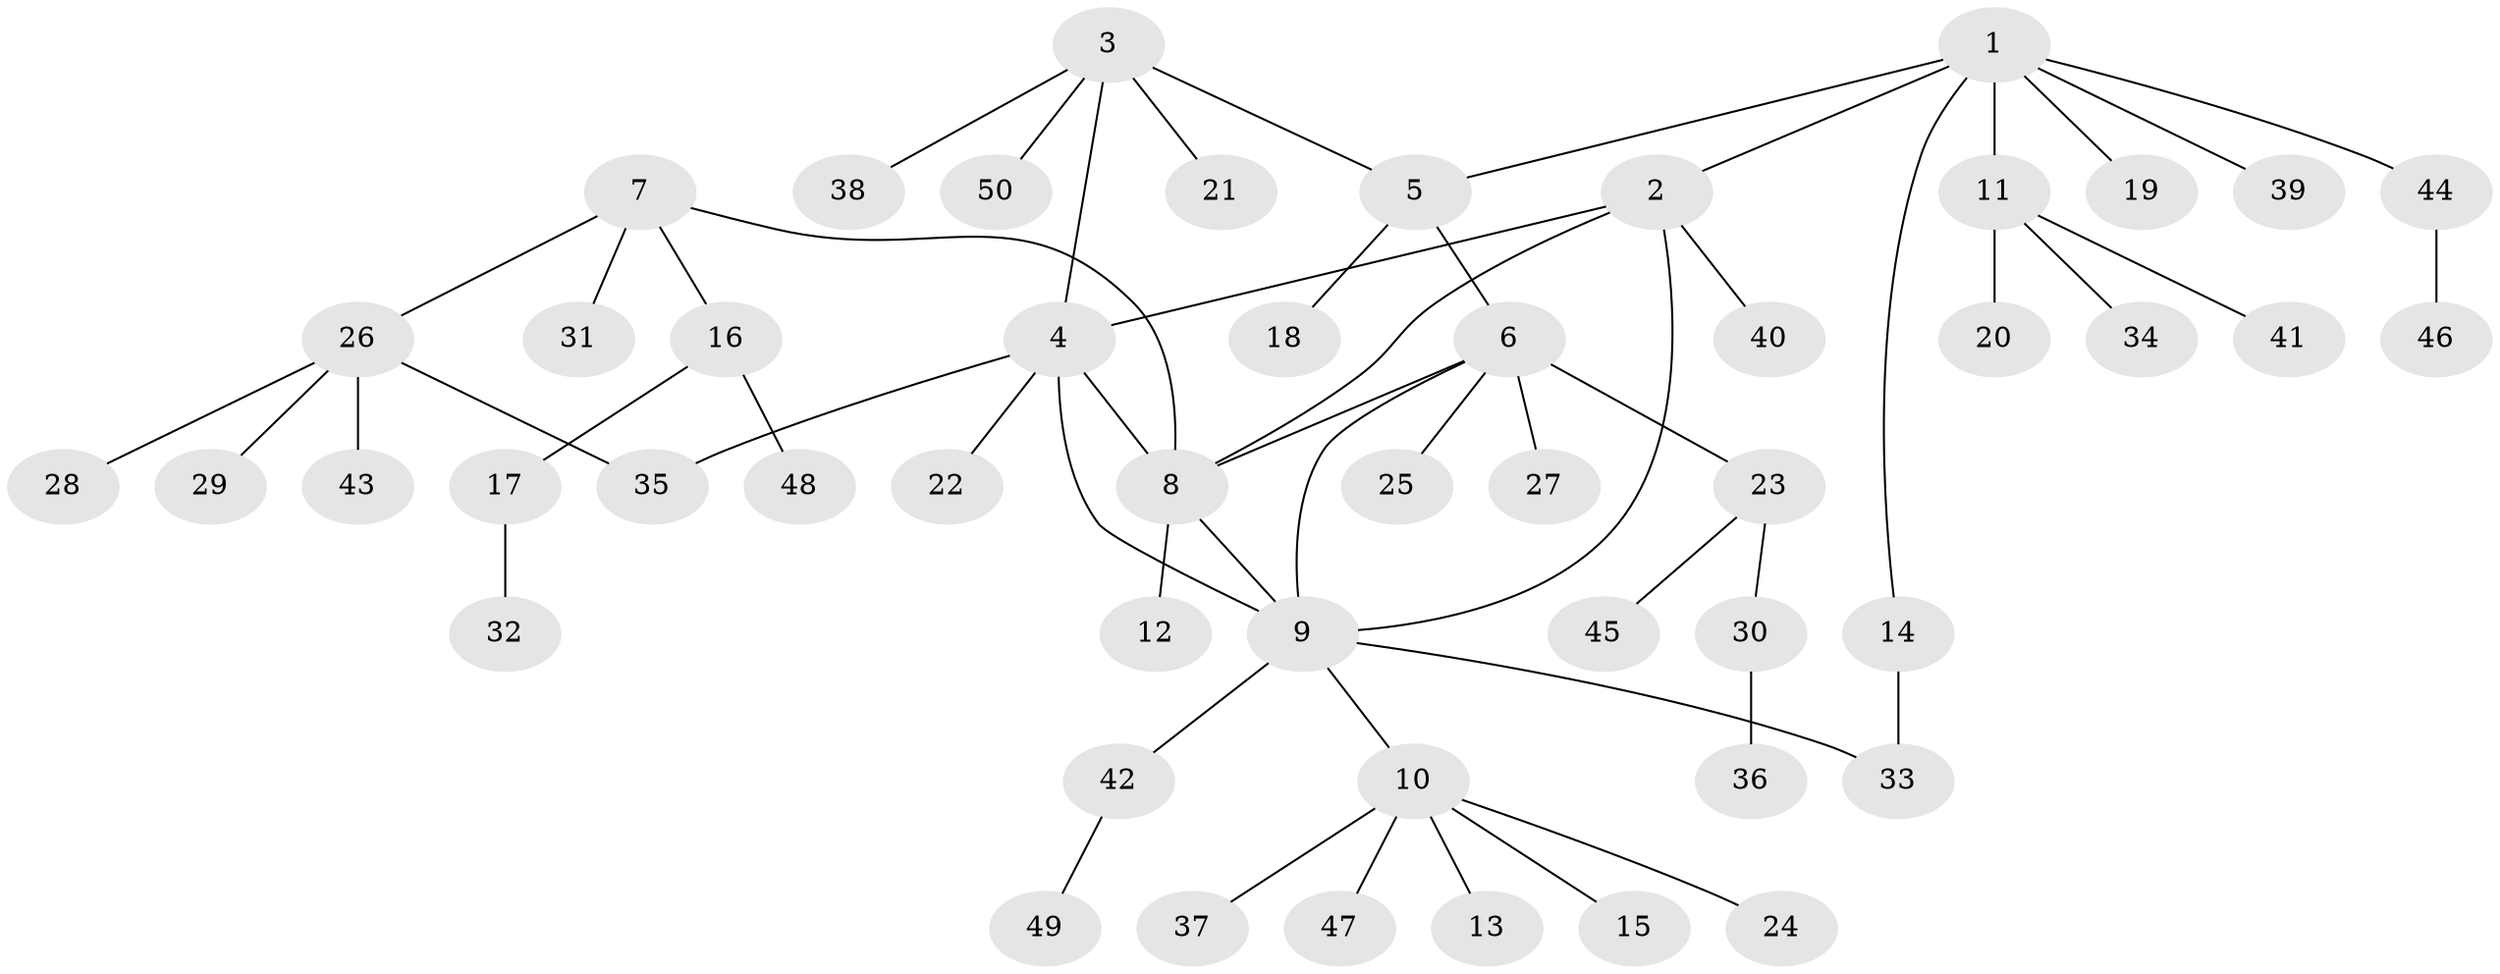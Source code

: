 // Generated by graph-tools (version 1.1) at 2025/50/03/09/25 03:50:32]
// undirected, 50 vertices, 57 edges
graph export_dot {
graph [start="1"]
  node [color=gray90,style=filled];
  1;
  2;
  3;
  4;
  5;
  6;
  7;
  8;
  9;
  10;
  11;
  12;
  13;
  14;
  15;
  16;
  17;
  18;
  19;
  20;
  21;
  22;
  23;
  24;
  25;
  26;
  27;
  28;
  29;
  30;
  31;
  32;
  33;
  34;
  35;
  36;
  37;
  38;
  39;
  40;
  41;
  42;
  43;
  44;
  45;
  46;
  47;
  48;
  49;
  50;
  1 -- 2;
  1 -- 5;
  1 -- 11;
  1 -- 14;
  1 -- 19;
  1 -- 39;
  1 -- 44;
  2 -- 4;
  2 -- 8;
  2 -- 9;
  2 -- 40;
  3 -- 4;
  3 -- 5;
  3 -- 21;
  3 -- 38;
  3 -- 50;
  4 -- 8;
  4 -- 9;
  4 -- 22;
  4 -- 35;
  5 -- 6;
  5 -- 18;
  6 -- 8;
  6 -- 9;
  6 -- 23;
  6 -- 25;
  6 -- 27;
  7 -- 8;
  7 -- 16;
  7 -- 26;
  7 -- 31;
  8 -- 9;
  8 -- 12;
  9 -- 10;
  9 -- 33;
  9 -- 42;
  10 -- 13;
  10 -- 15;
  10 -- 24;
  10 -- 37;
  10 -- 47;
  11 -- 20;
  11 -- 34;
  11 -- 41;
  14 -- 33;
  16 -- 17;
  16 -- 48;
  17 -- 32;
  23 -- 30;
  23 -- 45;
  26 -- 28;
  26 -- 29;
  26 -- 35;
  26 -- 43;
  30 -- 36;
  42 -- 49;
  44 -- 46;
}
